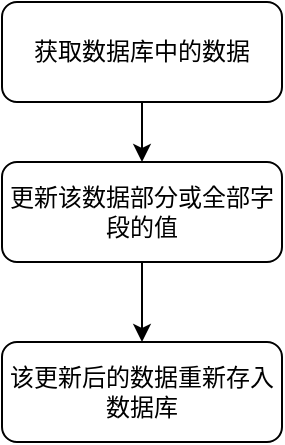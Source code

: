 <mxfile version="12.2.2" type="device" pages="1"><diagram id="Znor2ddHwbqVWbnSnh0K" name="Page-1"><mxGraphModel dx="1426" dy="695" grid="0" gridSize="10" guides="1" tooltips="1" connect="1" arrows="1" fold="1" page="1" pageScale="1" pageWidth="827" pageHeight="1169" math="0" shadow="0"><root><mxCell id="0"/><mxCell id="1" parent="0"/><mxCell id="itBxTUHq1vtPmC-Ee3rf-4" style="edgeStyle=orthogonalEdgeStyle;rounded=0;orthogonalLoop=1;jettySize=auto;html=1;entryX=0.5;entryY=0;entryDx=0;entryDy=0;" edge="1" parent="1" source="itBxTUHq1vtPmC-Ee3rf-1" target="itBxTUHq1vtPmC-Ee3rf-2"><mxGeometry relative="1" as="geometry"/></mxCell><mxCell id="itBxTUHq1vtPmC-Ee3rf-1" value="获取数据库中的数据" style="rounded=1;whiteSpace=wrap;html=1;" vertex="1" parent="1"><mxGeometry x="170" y="160" width="140" height="50" as="geometry"/></mxCell><mxCell id="itBxTUHq1vtPmC-Ee3rf-5" style="edgeStyle=orthogonalEdgeStyle;rounded=0;orthogonalLoop=1;jettySize=auto;html=1;entryX=0.5;entryY=0;entryDx=0;entryDy=0;" edge="1" parent="1" source="itBxTUHq1vtPmC-Ee3rf-2" target="itBxTUHq1vtPmC-Ee3rf-3"><mxGeometry relative="1" as="geometry"/></mxCell><mxCell id="itBxTUHq1vtPmC-Ee3rf-2" value="更新该数据部分或全部字段的值" style="rounded=1;whiteSpace=wrap;html=1;" vertex="1" parent="1"><mxGeometry x="170" y="240" width="140" height="50" as="geometry"/></mxCell><mxCell id="itBxTUHq1vtPmC-Ee3rf-3" value="该更新后的数据重新存入数据库" style="rounded=1;whiteSpace=wrap;html=1;" vertex="1" parent="1"><mxGeometry x="170" y="330" width="140" height="50" as="geometry"/></mxCell></root></mxGraphModel></diagram></mxfile>